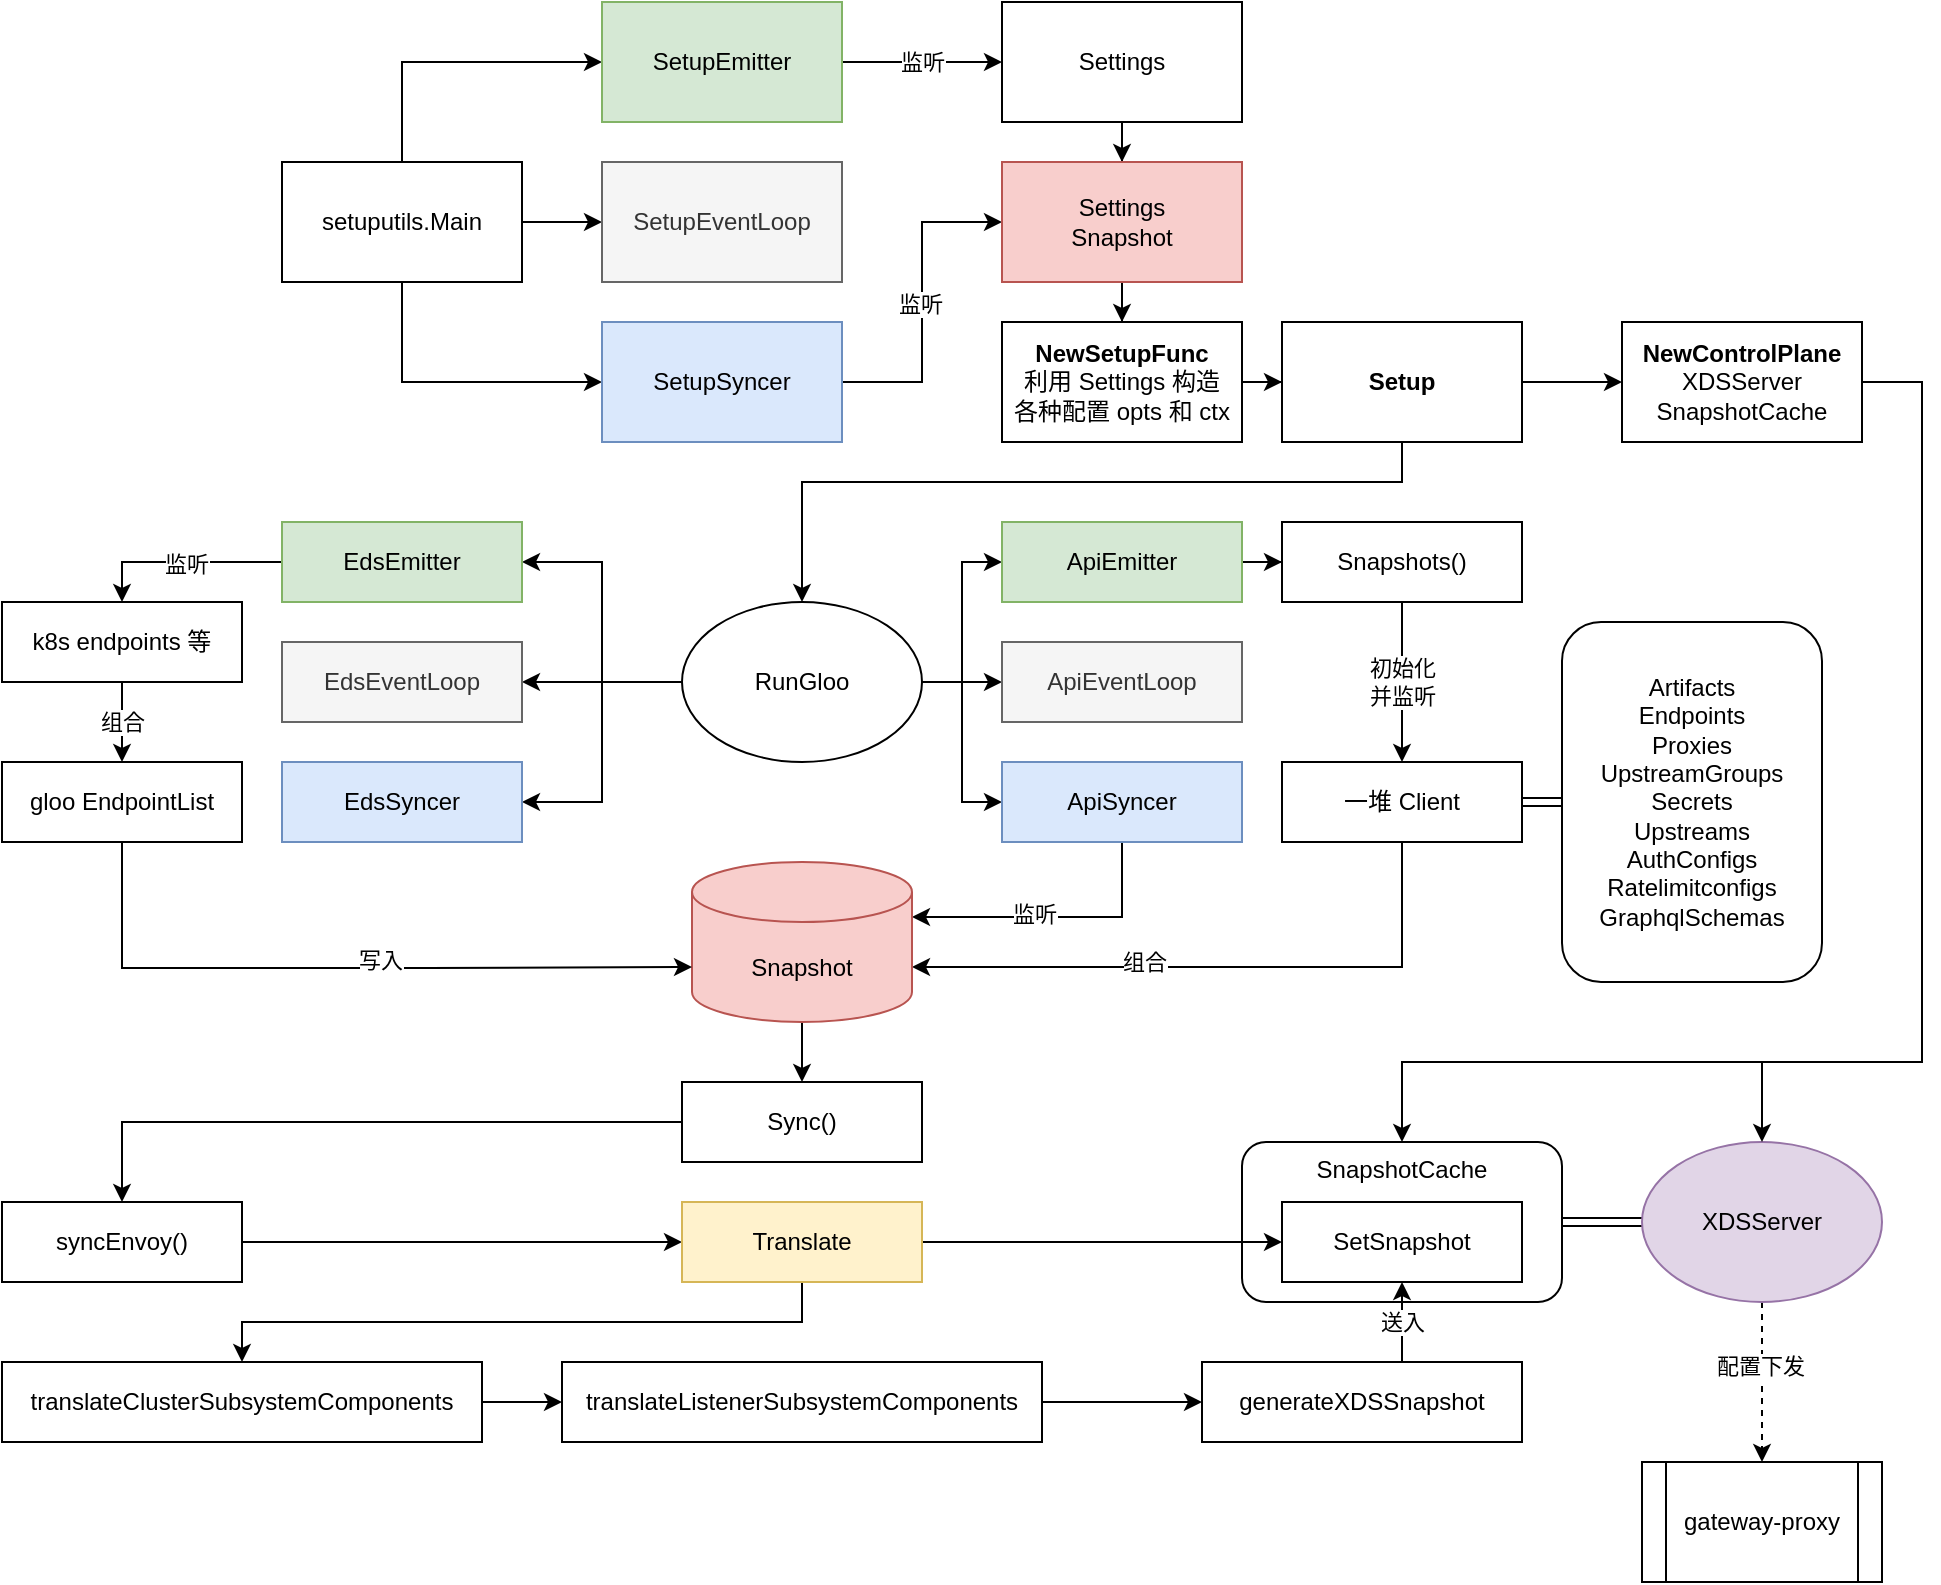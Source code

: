 <mxfile version="13.7.4" type="atlas"><mxAtlasLibraries/><diagram id="1h3v9IwEKg0i12_DJst3" name="第 1 页"><mxGraphModel dx="983" dy="568" grid="1" gridSize="10" guides="1" tooltips="1" connect="1" arrows="1" fold="1" page="0" pageScale="1" pageWidth="827" pageHeight="1169" math="0" shadow="0"><root><mxCell id="0"/><mxCell id="1" parent="0"/><mxCell id="8XS5MqCX0kOYqkwq970L-6" style="edgeStyle=orthogonalEdgeStyle;shape=link;rounded=0;orthogonalLoop=1;jettySize=auto;html=1;" edge="1" parent="1" source="8XS5MqCX0kOYqkwq970L-5" target="UZ_pEgSuLirgjEA49T6L-70"><mxGeometry relative="1" as="geometry"/></mxCell><mxCell id="8XS5MqCX0kOYqkwq970L-5" value="SnapshotCache" style="rounded=1;whiteSpace=wrap;html=1;verticalAlign=top;" vertex="1" parent="1"><mxGeometry x="620" y="770" width="160" height="80" as="geometry"/></mxCell><mxCell id="UZ_pEgSuLirgjEA49T6L-3" value="" style="edgeStyle=orthogonalEdgeStyle;rounded=0;orthogonalLoop=1;jettySize=auto;html=1;" parent="1" source="UZ_pEgSuLirgjEA49T6L-1" target="UZ_pEgSuLirgjEA49T6L-2" edge="1"><mxGeometry relative="1" as="geometry"><Array as="points"><mxPoint x="200" y="230"/></Array></mxGeometry></mxCell><mxCell id="UZ_pEgSuLirgjEA49T6L-6" style="edgeStyle=orthogonalEdgeStyle;rounded=0;orthogonalLoop=1;jettySize=auto;html=1;" parent="1" source="UZ_pEgSuLirgjEA49T6L-1" target="UZ_pEgSuLirgjEA49T6L-4" edge="1"><mxGeometry relative="1" as="geometry"/></mxCell><mxCell id="UZ_pEgSuLirgjEA49T6L-7" style="edgeStyle=orthogonalEdgeStyle;rounded=0;orthogonalLoop=1;jettySize=auto;html=1;" parent="1" source="UZ_pEgSuLirgjEA49T6L-1" target="UZ_pEgSuLirgjEA49T6L-5" edge="1"><mxGeometry relative="1" as="geometry"><Array as="points"><mxPoint x="200" y="390"/></Array></mxGeometry></mxCell><mxCell id="UZ_pEgSuLirgjEA49T6L-1" value="setuputils.Main" style="rounded=0;whiteSpace=wrap;html=1;" parent="1" vertex="1"><mxGeometry x="140" y="280" width="120" height="60" as="geometry"/></mxCell><mxCell id="UZ_pEgSuLirgjEA49T6L-10" value="监听" style="edgeStyle=orthogonalEdgeStyle;rounded=0;orthogonalLoop=1;jettySize=auto;html=1;" parent="1" source="UZ_pEgSuLirgjEA49T6L-2" target="UZ_pEgSuLirgjEA49T6L-9" edge="1"><mxGeometry relative="1" as="geometry"/></mxCell><mxCell id="UZ_pEgSuLirgjEA49T6L-2" value="SetupEmitter" style="rounded=0;whiteSpace=wrap;html=1;fillColor=#d5e8d4;strokeColor=#82b366;" parent="1" vertex="1"><mxGeometry x="300" y="200" width="120" height="60" as="geometry"/></mxCell><mxCell id="UZ_pEgSuLirgjEA49T6L-4" value="SetupEventLoop" style="rounded=0;whiteSpace=wrap;html=1;fillColor=#f5f5f5;strokeColor=#666666;fontColor=#333333;" parent="1" vertex="1"><mxGeometry x="300" y="280" width="120" height="60" as="geometry"/></mxCell><mxCell id="UZ_pEgSuLirgjEA49T6L-13" style="edgeStyle=orthogonalEdgeStyle;rounded=0;orthogonalLoop=1;jettySize=auto;html=1;" parent="1" source="UZ_pEgSuLirgjEA49T6L-5" target="UZ_pEgSuLirgjEA49T6L-11" edge="1"><mxGeometry relative="1" as="geometry"><Array as="points"><mxPoint x="460" y="390"/><mxPoint x="460" y="310"/></Array></mxGeometry></mxCell><mxCell id="UZ_pEgSuLirgjEA49T6L-14" value="监听" style="edgeLabel;html=1;align=center;verticalAlign=middle;resizable=0;points=[];" parent="UZ_pEgSuLirgjEA49T6L-13" vertex="1" connectable="0"><mxGeometry x="-0.379" y="1" relative="1" as="geometry"><mxPoint y="-30" as="offset"/></mxGeometry></mxCell><mxCell id="UZ_pEgSuLirgjEA49T6L-5" value="SetupSyncer" style="rounded=0;whiteSpace=wrap;html=1;fillColor=#dae8fc;strokeColor=#6c8ebf;" parent="1" vertex="1"><mxGeometry x="300" y="360" width="120" height="60" as="geometry"/></mxCell><mxCell id="UZ_pEgSuLirgjEA49T6L-12" value="" style="edgeStyle=orthogonalEdgeStyle;rounded=0;orthogonalLoop=1;jettySize=auto;html=1;" parent="1" source="UZ_pEgSuLirgjEA49T6L-9" target="UZ_pEgSuLirgjEA49T6L-11" edge="1"><mxGeometry relative="1" as="geometry"/></mxCell><mxCell id="UZ_pEgSuLirgjEA49T6L-9" value="Settings" style="rounded=0;whiteSpace=wrap;html=1;" parent="1" vertex="1"><mxGeometry x="500" y="200" width="120" height="60" as="geometry"/></mxCell><mxCell id="UZ_pEgSuLirgjEA49T6L-16" value="" style="edgeStyle=orthogonalEdgeStyle;rounded=0;orthogonalLoop=1;jettySize=auto;html=1;" parent="1" source="UZ_pEgSuLirgjEA49T6L-11" target="UZ_pEgSuLirgjEA49T6L-15" edge="1"><mxGeometry relative="1" as="geometry"/></mxCell><mxCell id="UZ_pEgSuLirgjEA49T6L-11" value="Settings&lt;br&gt;Snapshot" style="rounded=0;whiteSpace=wrap;html=1;fillColor=#f8cecc;strokeColor=#b85450;" parent="1" vertex="1"><mxGeometry x="500" y="280" width="120" height="60" as="geometry"/></mxCell><mxCell id="UZ_pEgSuLirgjEA49T6L-18" value="" style="edgeStyle=orthogonalEdgeStyle;rounded=0;orthogonalLoop=1;jettySize=auto;html=1;" parent="1" source="13js447UDeYO0ByktDHh-2" target="UZ_pEgSuLirgjEA49T6L-17" edge="1"><mxGeometry relative="1" as="geometry"><Array as="points"><mxPoint x="700" y="440"/><mxPoint x="400" y="440"/></Array></mxGeometry></mxCell><mxCell id="13js447UDeYO0ByktDHh-3" value="" style="edgeStyle=orthogonalEdgeStyle;rounded=0;orthogonalLoop=1;jettySize=auto;html=1;" parent="1" source="UZ_pEgSuLirgjEA49T6L-15" target="13js447UDeYO0ByktDHh-2" edge="1"><mxGeometry relative="1" as="geometry"/></mxCell><mxCell id="UZ_pEgSuLirgjEA49T6L-15" value="&lt;b&gt;NewSetupFunc&lt;/b&gt;&lt;br&gt;利用 Settings 构造&lt;br&gt;各种配置 opts 和 ctx" style="rounded=0;whiteSpace=wrap;html=1;" parent="1" vertex="1"><mxGeometry x="500" y="360" width="120" height="60" as="geometry"/></mxCell><mxCell id="UZ_pEgSuLirgjEA49T6L-22" style="edgeStyle=orthogonalEdgeStyle;rounded=0;orthogonalLoop=1;jettySize=auto;html=1;" parent="1" source="UZ_pEgSuLirgjEA49T6L-17" target="UZ_pEgSuLirgjEA49T6L-19" edge="1"><mxGeometry relative="1" as="geometry"/></mxCell><mxCell id="UZ_pEgSuLirgjEA49T6L-23" style="edgeStyle=orthogonalEdgeStyle;rounded=0;orthogonalLoop=1;jettySize=auto;html=1;" parent="1" source="UZ_pEgSuLirgjEA49T6L-17" target="UZ_pEgSuLirgjEA49T6L-20" edge="1"><mxGeometry relative="1" as="geometry"/></mxCell><mxCell id="UZ_pEgSuLirgjEA49T6L-24" style="edgeStyle=orthogonalEdgeStyle;rounded=0;orthogonalLoop=1;jettySize=auto;html=1;entryX=1;entryY=0.5;entryDx=0;entryDy=0;" parent="1" source="UZ_pEgSuLirgjEA49T6L-17" target="UZ_pEgSuLirgjEA49T6L-21" edge="1"><mxGeometry relative="1" as="geometry"/></mxCell><mxCell id="UZ_pEgSuLirgjEA49T6L-28" style="edgeStyle=orthogonalEdgeStyle;rounded=0;orthogonalLoop=1;jettySize=auto;html=1;" parent="1" source="UZ_pEgSuLirgjEA49T6L-17" target="UZ_pEgSuLirgjEA49T6L-25" edge="1"><mxGeometry relative="1" as="geometry"/></mxCell><mxCell id="UZ_pEgSuLirgjEA49T6L-29" style="edgeStyle=orthogonalEdgeStyle;rounded=0;orthogonalLoop=1;jettySize=auto;html=1;" parent="1" source="UZ_pEgSuLirgjEA49T6L-17" target="UZ_pEgSuLirgjEA49T6L-26" edge="1"><mxGeometry relative="1" as="geometry"/></mxCell><mxCell id="UZ_pEgSuLirgjEA49T6L-30" style="edgeStyle=orthogonalEdgeStyle;rounded=0;orthogonalLoop=1;jettySize=auto;html=1;" parent="1" source="UZ_pEgSuLirgjEA49T6L-17" target="UZ_pEgSuLirgjEA49T6L-27" edge="1"><mxGeometry relative="1" as="geometry"/></mxCell><mxCell id="UZ_pEgSuLirgjEA49T6L-17" value="RunGloo" style="ellipse;whiteSpace=wrap;html=1;rounded=0;" parent="1" vertex="1"><mxGeometry x="340" y="500" width="120" height="80" as="geometry"/></mxCell><mxCell id="UZ_pEgSuLirgjEA49T6L-51" value="" style="edgeStyle=orthogonalEdgeStyle;rounded=0;orthogonalLoop=1;jettySize=auto;html=1;" parent="1" source="UZ_pEgSuLirgjEA49T6L-19" target="UZ_pEgSuLirgjEA49T6L-50" edge="1"><mxGeometry relative="1" as="geometry"><Array as="points"><mxPoint x="60" y="480"/></Array></mxGeometry></mxCell><mxCell id="UZ_pEgSuLirgjEA49T6L-52" value="监听" style="edgeLabel;html=1;align=center;verticalAlign=middle;resizable=0;points=[];" parent="UZ_pEgSuLirgjEA49T6L-51" vertex="1" connectable="0"><mxGeometry x="-0.039" y="1" relative="1" as="geometry"><mxPoint as="offset"/></mxGeometry></mxCell><mxCell id="UZ_pEgSuLirgjEA49T6L-19" value="EdsEmitter" style="rounded=0;whiteSpace=wrap;html=1;fillColor=#d5e8d4;strokeColor=#82b366;" parent="1" vertex="1"><mxGeometry x="140" y="460" width="120" height="40" as="geometry"/></mxCell><mxCell id="UZ_pEgSuLirgjEA49T6L-20" value="EdsEventLoop" style="rounded=0;whiteSpace=wrap;html=1;fillColor=#f5f5f5;strokeColor=#666666;fontColor=#333333;" parent="1" vertex="1"><mxGeometry x="140" y="520" width="120" height="40" as="geometry"/></mxCell><mxCell id="UZ_pEgSuLirgjEA49T6L-21" value="EdsSyncer" style="rounded=0;whiteSpace=wrap;html=1;fillColor=#dae8fc;strokeColor=#6c8ebf;" parent="1" vertex="1"><mxGeometry x="140" y="580" width="120" height="40" as="geometry"/></mxCell><mxCell id="kPgn179nXcu9f1K00jPE-2" value="" style="edgeStyle=orthogonalEdgeStyle;rounded=0;orthogonalLoop=1;jettySize=auto;html=1;" parent="1" source="UZ_pEgSuLirgjEA49T6L-25" target="kPgn179nXcu9f1K00jPE-1" edge="1"><mxGeometry relative="1" as="geometry"/></mxCell><mxCell id="UZ_pEgSuLirgjEA49T6L-25" value="ApiEmitter" style="rounded=0;whiteSpace=wrap;html=1;fillColor=#d5e8d4;strokeColor=#82b366;" parent="1" vertex="1"><mxGeometry x="500" y="460" width="120" height="40" as="geometry"/></mxCell><mxCell id="UZ_pEgSuLirgjEA49T6L-26" value="ApiEventLoop" style="rounded=0;whiteSpace=wrap;html=1;fillColor=#f5f5f5;strokeColor=#666666;fontColor=#333333;" parent="1" vertex="1"><mxGeometry x="500" y="520" width="120" height="40" as="geometry"/></mxCell><mxCell id="UZ_pEgSuLirgjEA49T6L-59" style="edgeStyle=orthogonalEdgeStyle;rounded=0;orthogonalLoop=1;jettySize=auto;html=1;entryX=1;entryY=0;entryDx=0;entryDy=27.5;entryPerimeter=0;" parent="1" source="UZ_pEgSuLirgjEA49T6L-27" target="UZ_pEgSuLirgjEA49T6L-46" edge="1"><mxGeometry relative="1" as="geometry"><Array as="points"><mxPoint x="560" y="658"/></Array></mxGeometry></mxCell><mxCell id="UZ_pEgSuLirgjEA49T6L-60" value="监听" style="edgeLabel;html=1;align=center;verticalAlign=middle;resizable=0;points=[];" parent="UZ_pEgSuLirgjEA49T6L-59" vertex="1" connectable="0"><mxGeometry x="0.141" y="-2" relative="1" as="geometry"><mxPoint as="offset"/></mxGeometry></mxCell><mxCell id="UZ_pEgSuLirgjEA49T6L-27" value="ApiSyncer" style="rounded=0;whiteSpace=wrap;html=1;fillColor=#dae8fc;strokeColor=#6c8ebf;" parent="1" vertex="1"><mxGeometry x="500" y="580" width="120" height="40" as="geometry"/></mxCell><mxCell id="UZ_pEgSuLirgjEA49T6L-47" style="edgeStyle=orthogonalEdgeStyle;rounded=0;orthogonalLoop=1;jettySize=auto;html=1;entryX=1;entryY=0;entryDx=0;entryDy=52.5;entryPerimeter=0;" parent="1" source="UZ_pEgSuLirgjEA49T6L-34" target="UZ_pEgSuLirgjEA49T6L-46" edge="1"><mxGeometry relative="1" as="geometry"><Array as="points"><mxPoint x="700" y="683"/></Array></mxGeometry></mxCell><mxCell id="UZ_pEgSuLirgjEA49T6L-48" value="组合" style="edgeLabel;html=1;align=center;verticalAlign=middle;resizable=0;points=[];" parent="UZ_pEgSuLirgjEA49T6L-47" vertex="1" connectable="0"><mxGeometry x="0.245" y="-3" relative="1" as="geometry"><mxPoint as="offset"/></mxGeometry></mxCell><mxCell id="kPgn179nXcu9f1K00jPE-7" style="edgeStyle=orthogonalEdgeStyle;rounded=0;orthogonalLoop=1;jettySize=auto;html=1;shape=link;" parent="1" source="UZ_pEgSuLirgjEA49T6L-34" target="kPgn179nXcu9f1K00jPE-5" edge="1"><mxGeometry relative="1" as="geometry"/></mxCell><mxCell id="UZ_pEgSuLirgjEA49T6L-34" value="一堆 Client" style="rounded=0;whiteSpace=wrap;html=1;" parent="1" vertex="1"><mxGeometry x="640" y="580" width="120" height="40" as="geometry"/></mxCell><mxCell id="UZ_pEgSuLirgjEA49T6L-62" value="" style="edgeStyle=orthogonalEdgeStyle;rounded=0;orthogonalLoop=1;jettySize=auto;html=1;" parent="1" source="UZ_pEgSuLirgjEA49T6L-46" target="UZ_pEgSuLirgjEA49T6L-61" edge="1"><mxGeometry relative="1" as="geometry"/></mxCell><mxCell id="UZ_pEgSuLirgjEA49T6L-46" value="Snapshot" style="shape=cylinder3;whiteSpace=wrap;html=1;boundedLbl=1;backgroundOutline=1;size=15;fillColor=#f8cecc;strokeColor=#b85450;" parent="1" vertex="1"><mxGeometry x="345" y="630" width="110" height="80" as="geometry"/></mxCell><mxCell id="UZ_pEgSuLirgjEA49T6L-54" value="" style="edgeStyle=orthogonalEdgeStyle;rounded=0;orthogonalLoop=1;jettySize=auto;html=1;" parent="1" source="UZ_pEgSuLirgjEA49T6L-50" target="UZ_pEgSuLirgjEA49T6L-53" edge="1"><mxGeometry relative="1" as="geometry"/></mxCell><mxCell id="UZ_pEgSuLirgjEA49T6L-55" value="组合" style="edgeLabel;html=1;align=center;verticalAlign=middle;resizable=0;points=[];" parent="UZ_pEgSuLirgjEA49T6L-54" vertex="1" connectable="0"><mxGeometry x="-0.3" relative="1" as="geometry"><mxPoint y="5.83" as="offset"/></mxGeometry></mxCell><mxCell id="UZ_pEgSuLirgjEA49T6L-50" value="k8s endpoints 等" style="rounded=0;whiteSpace=wrap;html=1;" parent="1" vertex="1"><mxGeometry y="500" width="120" height="40" as="geometry"/></mxCell><mxCell id="UZ_pEgSuLirgjEA49T6L-57" style="edgeStyle=orthogonalEdgeStyle;rounded=0;orthogonalLoop=1;jettySize=auto;html=1;entryX=0;entryY=0;entryDx=0;entryDy=52.5;entryPerimeter=0;" parent="1" source="UZ_pEgSuLirgjEA49T6L-53" target="UZ_pEgSuLirgjEA49T6L-46" edge="1"><mxGeometry relative="1" as="geometry"><Array as="points"><mxPoint x="60" y="683"/><mxPoint x="213" y="683"/></Array></mxGeometry></mxCell><mxCell id="UZ_pEgSuLirgjEA49T6L-58" value="写入" style="edgeLabel;html=1;align=center;verticalAlign=middle;resizable=0;points=[];" parent="UZ_pEgSuLirgjEA49T6L-57" vertex="1" connectable="0"><mxGeometry x="0.074" y="4" relative="1" as="geometry"><mxPoint x="4.67" as="offset"/></mxGeometry></mxCell><mxCell id="UZ_pEgSuLirgjEA49T6L-53" value="gloo EndpointList" style="rounded=0;whiteSpace=wrap;html=1;" parent="1" vertex="1"><mxGeometry y="580" width="120" height="40" as="geometry"/></mxCell><mxCell id="UZ_pEgSuLirgjEA49T6L-64" value="" style="edgeStyle=orthogonalEdgeStyle;rounded=0;orthogonalLoop=1;jettySize=auto;html=1;" parent="1" source="UZ_pEgSuLirgjEA49T6L-61" target="UZ_pEgSuLirgjEA49T6L-63" edge="1"><mxGeometry relative="1" as="geometry"/></mxCell><mxCell id="UZ_pEgSuLirgjEA49T6L-61" value="Sync()" style="whiteSpace=wrap;html=1;" parent="1" vertex="1"><mxGeometry x="340" y="740" width="120" height="40" as="geometry"/></mxCell><mxCell id="UZ_pEgSuLirgjEA49T6L-66" value="" style="edgeStyle=orthogonalEdgeStyle;rounded=0;orthogonalLoop=1;jettySize=auto;html=1;" parent="1" source="UZ_pEgSuLirgjEA49T6L-63" target="UZ_pEgSuLirgjEA49T6L-65" edge="1"><mxGeometry relative="1" as="geometry"/></mxCell><mxCell id="UZ_pEgSuLirgjEA49T6L-63" value="syncEnvoy()" style="whiteSpace=wrap;html=1;" parent="1" vertex="1"><mxGeometry y="800" width="120" height="40" as="geometry"/></mxCell><mxCell id="UZ_pEgSuLirgjEA49T6L-69" style="edgeStyle=orthogonalEdgeStyle;rounded=0;orthogonalLoop=1;jettySize=auto;html=1;" parent="1" source="UZ_pEgSuLirgjEA49T6L-65" target="UZ_pEgSuLirgjEA49T6L-68" edge="1"><mxGeometry relative="1" as="geometry"/></mxCell><mxCell id="UZ_pEgSuLirgjEA49T6L-79" value="" style="edgeStyle=orthogonalEdgeStyle;rounded=0;orthogonalLoop=1;jettySize=auto;html=1;" parent="1" source="UZ_pEgSuLirgjEA49T6L-65" target="UZ_pEgSuLirgjEA49T6L-78" edge="1"><mxGeometry relative="1" as="geometry"><Array as="points"><mxPoint x="400" y="860"/><mxPoint x="120" y="860"/></Array></mxGeometry></mxCell><mxCell id="UZ_pEgSuLirgjEA49T6L-65" value="Translate" style="whiteSpace=wrap;html=1;fillColor=#fff2cc;strokeColor=#d6b656;" parent="1" vertex="1"><mxGeometry x="340" y="800" width="120" height="40" as="geometry"/></mxCell><mxCell id="UZ_pEgSuLirgjEA49T6L-68" value="SetSnapshot" style="whiteSpace=wrap;html=1;" parent="1" vertex="1"><mxGeometry x="640" y="800" width="120" height="40" as="geometry"/></mxCell><mxCell id="UZ_pEgSuLirgjEA49T6L-74" value="" style="edgeStyle=orthogonalEdgeStyle;rounded=0;orthogonalLoop=1;jettySize=auto;html=1;dashed=1;" parent="1" source="UZ_pEgSuLirgjEA49T6L-70" target="UZ_pEgSuLirgjEA49T6L-73" edge="1"><mxGeometry relative="1" as="geometry"/></mxCell><mxCell id="UZ_pEgSuLirgjEA49T6L-75" value="配置下发" style="edgeLabel;html=1;align=center;verticalAlign=middle;resizable=0;points=[];" parent="UZ_pEgSuLirgjEA49T6L-74" vertex="1" connectable="0"><mxGeometry x="-0.2" y="-1" relative="1" as="geometry"><mxPoint as="offset"/></mxGeometry></mxCell><mxCell id="UZ_pEgSuLirgjEA49T6L-70" value="XDSServer" style="ellipse;whiteSpace=wrap;html=1;fillColor=#e1d5e7;strokeColor=#9673a6;" parent="1" vertex="1"><mxGeometry x="820" y="770" width="120" height="80" as="geometry"/></mxCell><mxCell id="UZ_pEgSuLirgjEA49T6L-73" value="gateway-proxy" style="shape=process;whiteSpace=wrap;html=1;backgroundOutline=1;" parent="1" vertex="1"><mxGeometry x="820" y="930" width="120" height="60" as="geometry"/></mxCell><mxCell id="UZ_pEgSuLirgjEA49T6L-81" value="" style="edgeStyle=orthogonalEdgeStyle;rounded=0;orthogonalLoop=1;jettySize=auto;html=1;" parent="1" source="UZ_pEgSuLirgjEA49T6L-78" target="UZ_pEgSuLirgjEA49T6L-80" edge="1"><mxGeometry relative="1" as="geometry"/></mxCell><mxCell id="UZ_pEgSuLirgjEA49T6L-78" value="translateClusterSubsystemComponents" style="whiteSpace=wrap;html=1;" parent="1" vertex="1"><mxGeometry y="880" width="240" height="40" as="geometry"/></mxCell><mxCell id="UZ_pEgSuLirgjEA49T6L-83" value="" style="edgeStyle=orthogonalEdgeStyle;rounded=0;orthogonalLoop=1;jettySize=auto;html=1;" parent="1" source="UZ_pEgSuLirgjEA49T6L-80" target="UZ_pEgSuLirgjEA49T6L-82" edge="1"><mxGeometry relative="1" as="geometry"/></mxCell><mxCell id="UZ_pEgSuLirgjEA49T6L-80" value="translateListenerSubsystemComponents" style="whiteSpace=wrap;html=1;" parent="1" vertex="1"><mxGeometry x="280" y="880" width="240" height="40" as="geometry"/></mxCell><mxCell id="UZ_pEgSuLirgjEA49T6L-84" value="送入" style="edgeStyle=orthogonalEdgeStyle;rounded=0;orthogonalLoop=1;jettySize=auto;html=1;" parent="1" source="UZ_pEgSuLirgjEA49T6L-82" target="UZ_pEgSuLirgjEA49T6L-68" edge="1"><mxGeometry relative="1" as="geometry"><Array as="points"><mxPoint x="700" y="870"/><mxPoint x="700" y="870"/></Array></mxGeometry></mxCell><mxCell id="UZ_pEgSuLirgjEA49T6L-82" value="generateXDSSnapshot" style="whiteSpace=wrap;html=1;" parent="1" vertex="1"><mxGeometry x="600" y="880" width="160" height="40" as="geometry"/></mxCell><mxCell id="kPgn179nXcu9f1K00jPE-3" style="edgeStyle=orthogonalEdgeStyle;rounded=0;orthogonalLoop=1;jettySize=auto;html=1;" parent="1" source="kPgn179nXcu9f1K00jPE-1" target="UZ_pEgSuLirgjEA49T6L-34" edge="1"><mxGeometry relative="1" as="geometry"/></mxCell><mxCell id="kPgn179nXcu9f1K00jPE-4" value="初始化&lt;br&gt;并监听" style="edgeLabel;html=1;align=center;verticalAlign=middle;resizable=0;points=[];" parent="kPgn179nXcu9f1K00jPE-3" vertex="1" connectable="0"><mxGeometry x="-0.15" y="2" relative="1" as="geometry"><mxPoint x="-2" y="6" as="offset"/></mxGeometry></mxCell><mxCell id="kPgn179nXcu9f1K00jPE-1" value="Snapshots()" style="rounded=0;whiteSpace=wrap;html=1;" parent="1" vertex="1"><mxGeometry x="640" y="460" width="120" height="40" as="geometry"/></mxCell><mxCell id="kPgn179nXcu9f1K00jPE-5" value="Artifacts&lt;br&gt;Endpoints&lt;br&gt;Proxies&lt;br&gt;UpstreamGroups&lt;br&gt;Secrets&lt;br&gt;Upstreams&lt;br&gt;AuthConfigs&lt;br&gt;Ratelimitconfigs&lt;br&gt;GraphqlSchemas" style="rounded=1;whiteSpace=wrap;html=1;" parent="1" vertex="1"><mxGeometry x="780" y="510" width="130" height="180" as="geometry"/></mxCell><mxCell id="8XS5MqCX0kOYqkwq970L-2" value="" style="edgeStyle=orthogonalEdgeStyle;rounded=0;orthogonalLoop=1;jettySize=auto;html=1;" edge="1" parent="1" source="13js447UDeYO0ByktDHh-2" target="8XS5MqCX0kOYqkwq970L-1"><mxGeometry relative="1" as="geometry"/></mxCell><mxCell id="13js447UDeYO0ByktDHh-2" value="&lt;b&gt;Setup&lt;/b&gt;" style="rounded=0;whiteSpace=wrap;html=1;" parent="1" vertex="1"><mxGeometry x="640" y="360" width="120" height="60" as="geometry"/></mxCell><mxCell id="8XS5MqCX0kOYqkwq970L-7" style="edgeStyle=orthogonalEdgeStyle;rounded=0;orthogonalLoop=1;jettySize=auto;html=1;" edge="1" parent="1" source="8XS5MqCX0kOYqkwq970L-1" target="8XS5MqCX0kOYqkwq970L-5"><mxGeometry relative="1" as="geometry"><Array as="points"><mxPoint x="960" y="390"/><mxPoint x="960" y="730"/><mxPoint x="700" y="730"/></Array></mxGeometry></mxCell><mxCell id="8XS5MqCX0kOYqkwq970L-8" style="edgeStyle=orthogonalEdgeStyle;rounded=0;orthogonalLoop=1;jettySize=auto;html=1;" edge="1" parent="1" source="8XS5MqCX0kOYqkwq970L-1" target="UZ_pEgSuLirgjEA49T6L-70"><mxGeometry relative="1" as="geometry"><Array as="points"><mxPoint x="960" y="390"/><mxPoint x="960" y="730"/><mxPoint x="880" y="730"/></Array></mxGeometry></mxCell><mxCell id="8XS5MqCX0kOYqkwq970L-1" value="&lt;span&gt;&lt;b&gt;NewControlPlane&lt;/b&gt;&lt;br&gt;XDSServer&lt;br&gt;SnapshotCache&lt;br&gt;&lt;/span&gt;" style="rounded=0;whiteSpace=wrap;html=1;fontStyle=0" vertex="1" parent="1"><mxGeometry x="810" y="360" width="120" height="60" as="geometry"/></mxCell></root></mxGraphModel></diagram></mxfile>